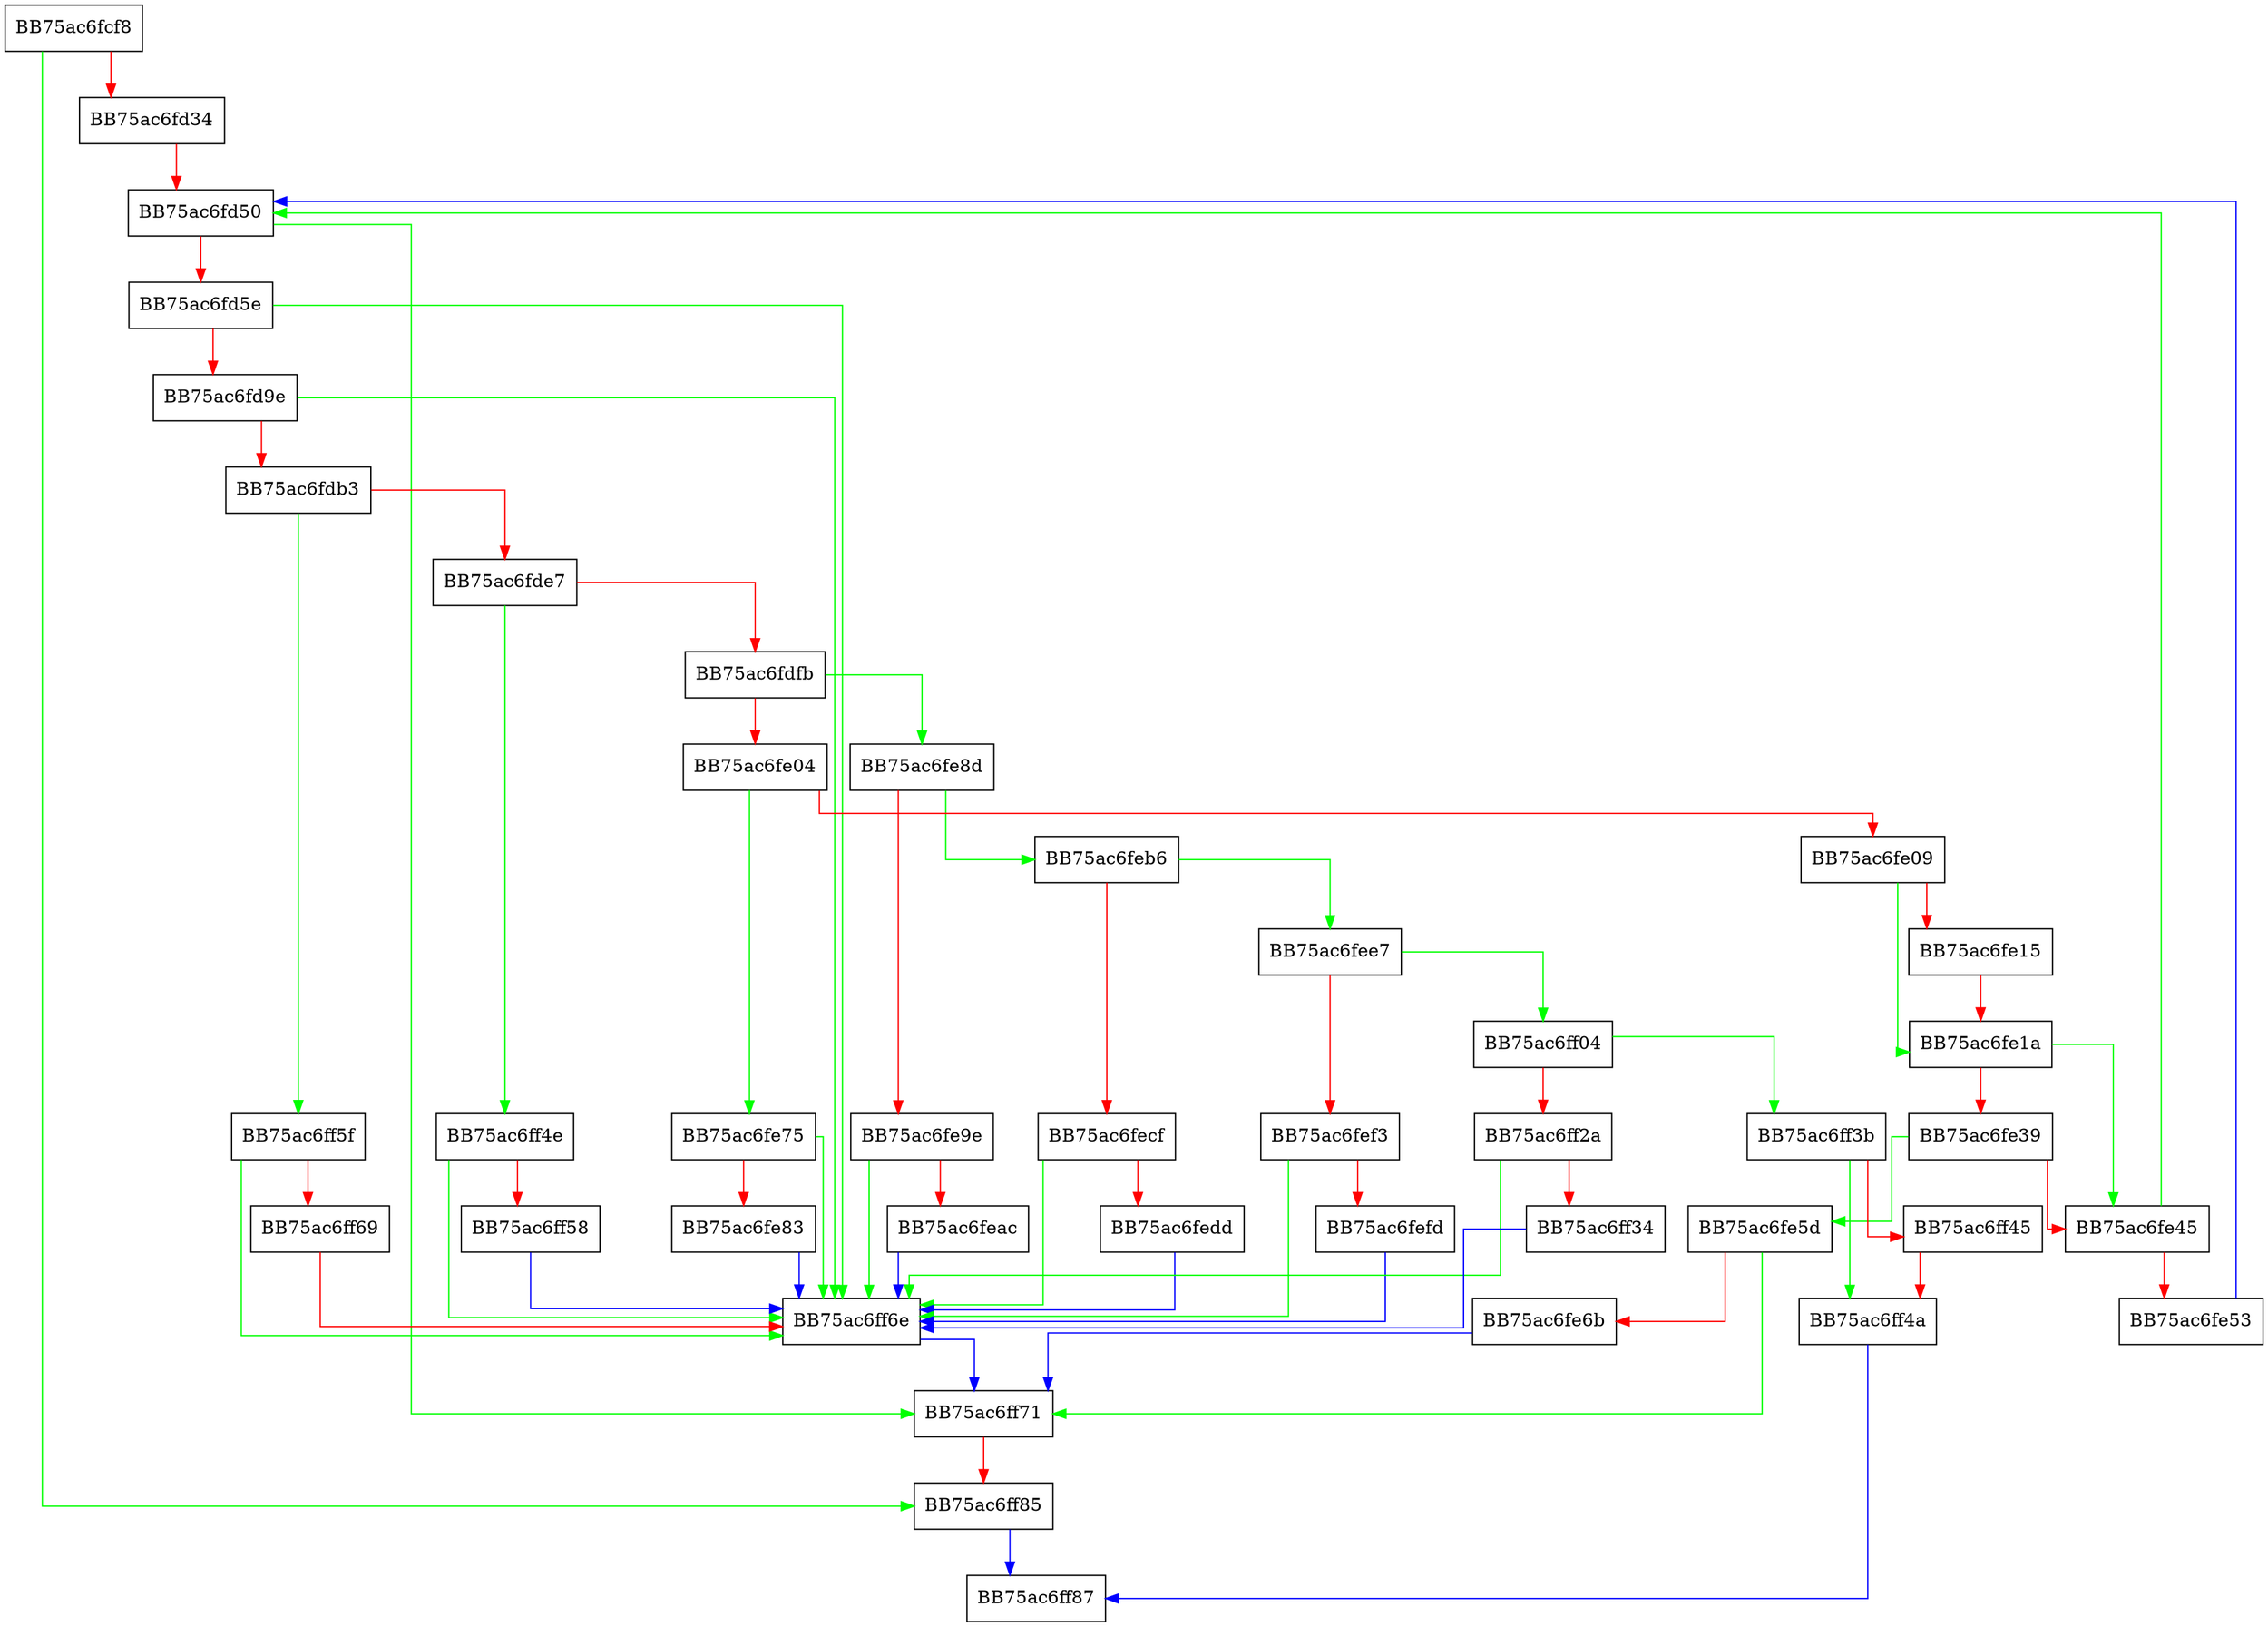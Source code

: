 digraph set_msize {
  node [shape="box"];
  graph [splines=ortho];
  BB75ac6fcf8 -> BB75ac6ff85 [color="green"];
  BB75ac6fcf8 -> BB75ac6fd34 [color="red"];
  BB75ac6fd34 -> BB75ac6fd50 [color="red"];
  BB75ac6fd50 -> BB75ac6ff71 [color="green"];
  BB75ac6fd50 -> BB75ac6fd5e [color="red"];
  BB75ac6fd5e -> BB75ac6ff6e [color="green"];
  BB75ac6fd5e -> BB75ac6fd9e [color="red"];
  BB75ac6fd9e -> BB75ac6ff6e [color="green"];
  BB75ac6fd9e -> BB75ac6fdb3 [color="red"];
  BB75ac6fdb3 -> BB75ac6ff5f [color="green"];
  BB75ac6fdb3 -> BB75ac6fde7 [color="red"];
  BB75ac6fde7 -> BB75ac6ff4e [color="green"];
  BB75ac6fde7 -> BB75ac6fdfb [color="red"];
  BB75ac6fdfb -> BB75ac6fe8d [color="green"];
  BB75ac6fdfb -> BB75ac6fe04 [color="red"];
  BB75ac6fe04 -> BB75ac6fe75 [color="green"];
  BB75ac6fe04 -> BB75ac6fe09 [color="red"];
  BB75ac6fe09 -> BB75ac6fe1a [color="green"];
  BB75ac6fe09 -> BB75ac6fe15 [color="red"];
  BB75ac6fe15 -> BB75ac6fe1a [color="red"];
  BB75ac6fe1a -> BB75ac6fe45 [color="green"];
  BB75ac6fe1a -> BB75ac6fe39 [color="red"];
  BB75ac6fe39 -> BB75ac6fe5d [color="green"];
  BB75ac6fe39 -> BB75ac6fe45 [color="red"];
  BB75ac6fe45 -> BB75ac6fd50 [color="green"];
  BB75ac6fe45 -> BB75ac6fe53 [color="red"];
  BB75ac6fe53 -> BB75ac6fd50 [color="blue"];
  BB75ac6fe5d -> BB75ac6ff71 [color="green"];
  BB75ac6fe5d -> BB75ac6fe6b [color="red"];
  BB75ac6fe6b -> BB75ac6ff71 [color="blue"];
  BB75ac6fe75 -> BB75ac6ff6e [color="green"];
  BB75ac6fe75 -> BB75ac6fe83 [color="red"];
  BB75ac6fe83 -> BB75ac6ff6e [color="blue"];
  BB75ac6fe8d -> BB75ac6feb6 [color="green"];
  BB75ac6fe8d -> BB75ac6fe9e [color="red"];
  BB75ac6fe9e -> BB75ac6ff6e [color="green"];
  BB75ac6fe9e -> BB75ac6feac [color="red"];
  BB75ac6feac -> BB75ac6ff6e [color="blue"];
  BB75ac6feb6 -> BB75ac6fee7 [color="green"];
  BB75ac6feb6 -> BB75ac6fecf [color="red"];
  BB75ac6fecf -> BB75ac6ff6e [color="green"];
  BB75ac6fecf -> BB75ac6fedd [color="red"];
  BB75ac6fedd -> BB75ac6ff6e [color="blue"];
  BB75ac6fee7 -> BB75ac6ff04 [color="green"];
  BB75ac6fee7 -> BB75ac6fef3 [color="red"];
  BB75ac6fef3 -> BB75ac6ff6e [color="green"];
  BB75ac6fef3 -> BB75ac6fefd [color="red"];
  BB75ac6fefd -> BB75ac6ff6e [color="blue"];
  BB75ac6ff04 -> BB75ac6ff3b [color="green"];
  BB75ac6ff04 -> BB75ac6ff2a [color="red"];
  BB75ac6ff2a -> BB75ac6ff6e [color="green"];
  BB75ac6ff2a -> BB75ac6ff34 [color="red"];
  BB75ac6ff34 -> BB75ac6ff6e [color="blue"];
  BB75ac6ff3b -> BB75ac6ff4a [color="green"];
  BB75ac6ff3b -> BB75ac6ff45 [color="red"];
  BB75ac6ff45 -> BB75ac6ff4a [color="red"];
  BB75ac6ff4a -> BB75ac6ff87 [color="blue"];
  BB75ac6ff4e -> BB75ac6ff6e [color="green"];
  BB75ac6ff4e -> BB75ac6ff58 [color="red"];
  BB75ac6ff58 -> BB75ac6ff6e [color="blue"];
  BB75ac6ff5f -> BB75ac6ff6e [color="green"];
  BB75ac6ff5f -> BB75ac6ff69 [color="red"];
  BB75ac6ff69 -> BB75ac6ff6e [color="red"];
  BB75ac6ff6e -> BB75ac6ff71 [color="blue"];
  BB75ac6ff71 -> BB75ac6ff85 [color="red"];
  BB75ac6ff85 -> BB75ac6ff87 [color="blue"];
}